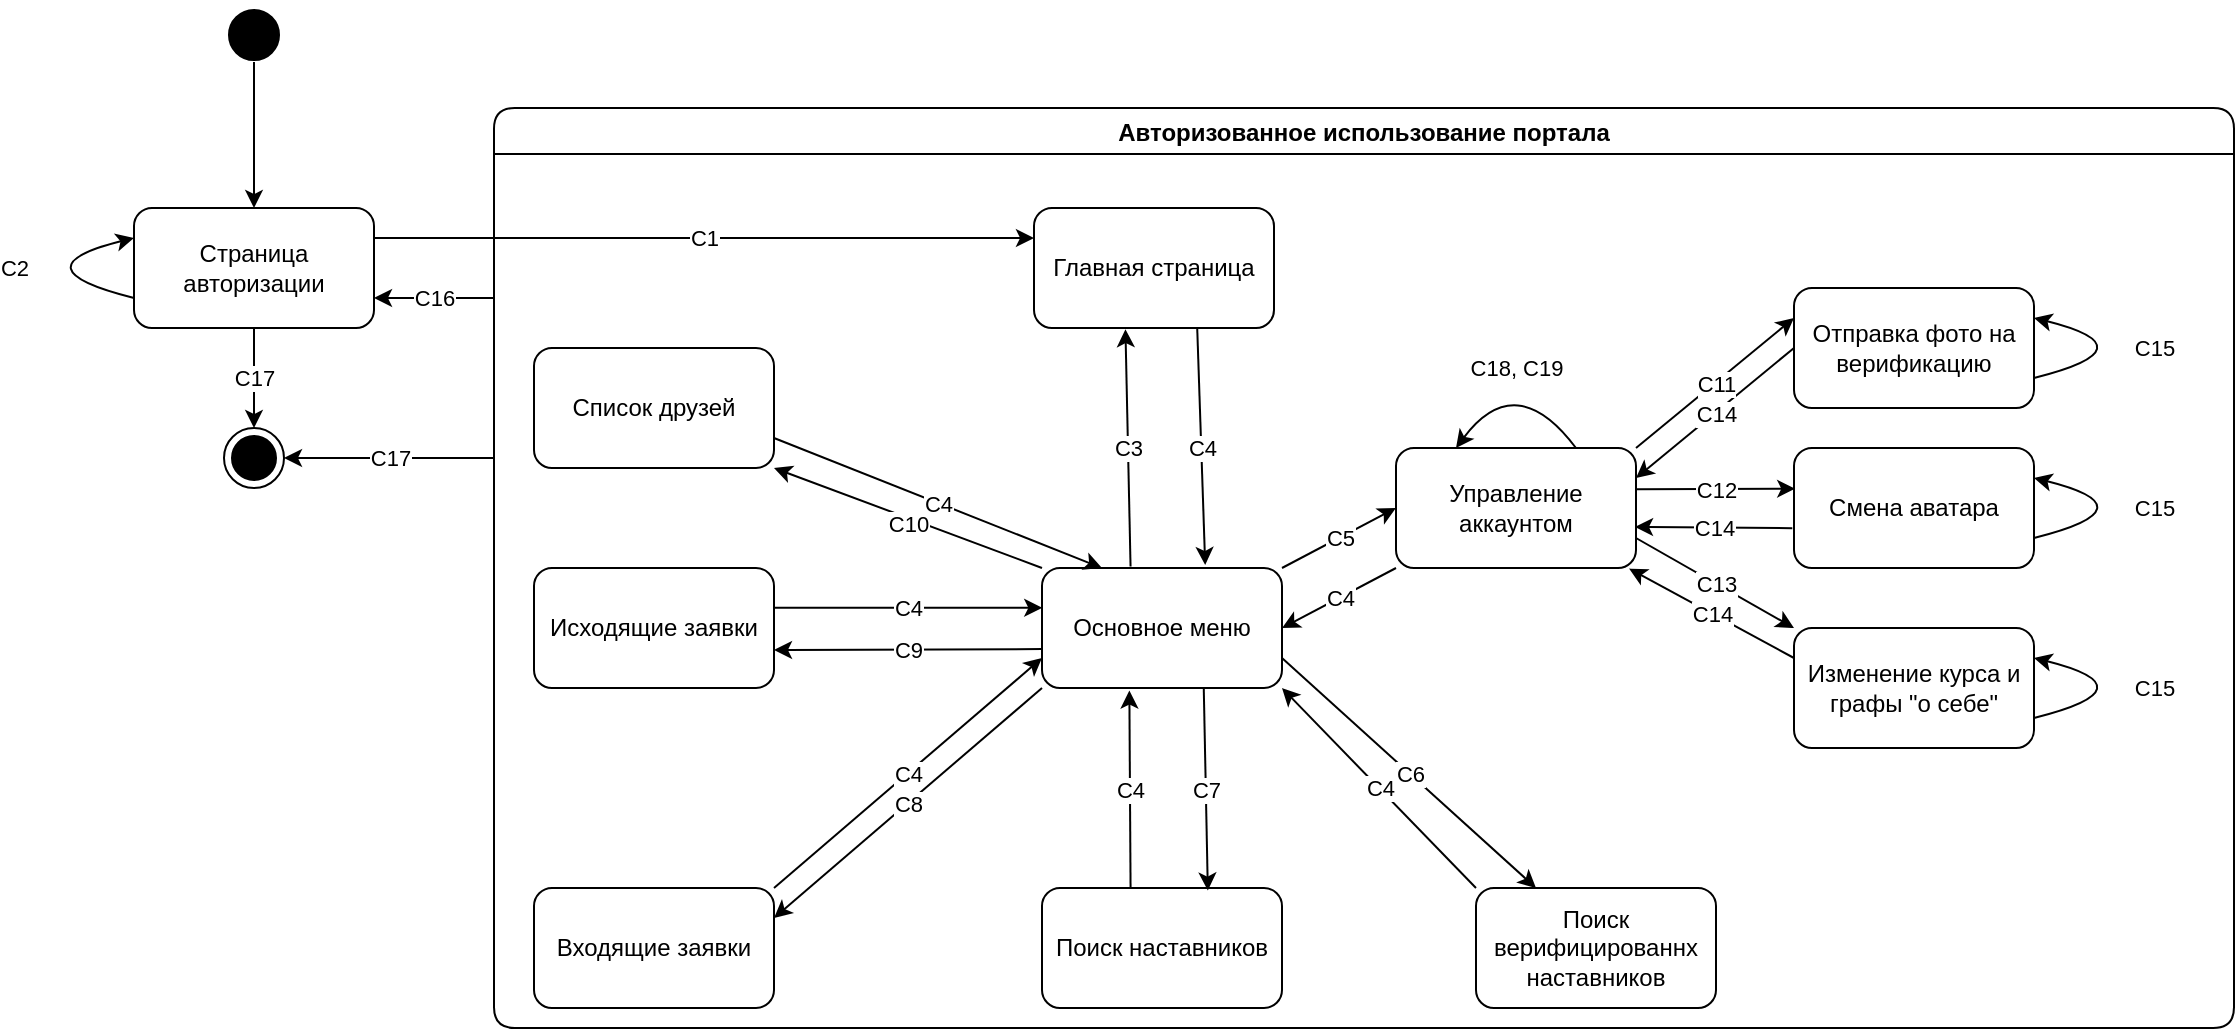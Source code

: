 <mxfile version="15.4.0" type="device"><diagram id="OMrV68yCEgI9ddzz0bps" name="Страница 1"><mxGraphModel dx="1576" dy="556" grid="1" gridSize="10" guides="1" tooltips="1" connect="1" arrows="1" fold="1" page="1" pageScale="1" pageWidth="827" pageHeight="1169" math="0" shadow="0"><root><mxCell id="0"/><mxCell id="1" parent="0"/><mxCell id="BHgcaSnmjPd2V-4d84yF-1" value="Страница авторизации" style="rounded=1;whiteSpace=wrap;html=1;" parent="1" vertex="1"><mxGeometry x="-160" y="240" width="120" height="60" as="geometry"/></mxCell><mxCell id="BHgcaSnmjPd2V-4d84yF-3" value="Основное меню" style="rounded=1;whiteSpace=wrap;html=1;" parent="1" vertex="1"><mxGeometry x="294" y="420" width="120" height="60" as="geometry"/></mxCell><mxCell id="BHgcaSnmjPd2V-4d84yF-4" value="Входящие заявки" style="rounded=1;whiteSpace=wrap;html=1;" parent="1" vertex="1"><mxGeometry x="40" y="580" width="120" height="60" as="geometry"/></mxCell><mxCell id="BHgcaSnmjPd2V-4d84yF-5" value="Исходящие заявки" style="rounded=1;whiteSpace=wrap;html=1;" parent="1" vertex="1"><mxGeometry x="40" y="420" width="120" height="60" as="geometry"/></mxCell><mxCell id="BHgcaSnmjPd2V-4d84yF-7" value="Поиск наставников" style="rounded=1;whiteSpace=wrap;html=1;" parent="1" vertex="1"><mxGeometry x="294" y="580" width="120" height="60" as="geometry"/></mxCell><mxCell id="BHgcaSnmjPd2V-4d84yF-8" value="Поиск верифицированнх наставников" style="rounded=1;whiteSpace=wrap;html=1;" parent="1" vertex="1"><mxGeometry x="511" y="580" width="120" height="60" as="geometry"/></mxCell><mxCell id="BHgcaSnmjPd2V-4d84yF-9" value="" style="ellipse;html=1;shape=startState;fillColor=#000000;strokeColor=#000000;strokeWidth=7;" parent="1" vertex="1"><mxGeometry x="-113.5" y="140" width="27" height="27" as="geometry"/></mxCell><mxCell id="BHgcaSnmjPd2V-4d84yF-19" value="" style="endArrow=classic;html=1;rounded=0;strokeColor=#000000;entryX=0.25;entryY=0;entryDx=0;entryDy=0;exitX=1;exitY=0.75;exitDx=0;exitDy=0;" parent="1" source="BHgcaSnmjPd2V-4d84yF-6" target="BHgcaSnmjPd2V-4d84yF-3" edge="1"><mxGeometry relative="1" as="geometry"><mxPoint x="240.5" y="369.71" as="sourcePoint"/><mxPoint x="340.5" y="369.71" as="targetPoint"/></mxGeometry></mxCell><mxCell id="BHgcaSnmjPd2V-4d84yF-20" value="C4" style="edgeLabel;resizable=0;html=1;align=center;verticalAlign=middle;strokeColor=#000000;strokeWidth=7;" parent="BHgcaSnmjPd2V-4d84yF-19" connectable="0" vertex="1"><mxGeometry relative="1" as="geometry"/></mxCell><mxCell id="BHgcaSnmjPd2V-4d84yF-21" value="" style="endArrow=classic;html=1;rounded=0;strokeColor=#000000;entryX=1;entryY=1;entryDx=0;entryDy=0;exitX=0;exitY=0;exitDx=0;exitDy=0;" parent="1" source="BHgcaSnmjPd2V-4d84yF-3" target="BHgcaSnmjPd2V-4d84yF-6" edge="1"><mxGeometry relative="1" as="geometry"><mxPoint x="240" y="360" as="sourcePoint"/><mxPoint x="340" y="360" as="targetPoint"/></mxGeometry></mxCell><mxCell id="BHgcaSnmjPd2V-4d84yF-22" value="С10" style="edgeLabel;resizable=0;html=1;align=center;verticalAlign=middle;strokeColor=#000000;strokeWidth=7;" parent="BHgcaSnmjPd2V-4d84yF-21" connectable="0" vertex="1"><mxGeometry relative="1" as="geometry"><mxPoint y="3" as="offset"/></mxGeometry></mxCell><mxCell id="BHgcaSnmjPd2V-4d84yF-23" value="" style="endArrow=classic;html=1;rounded=0;strokeColor=#000000;entryX=0.001;entryY=0.332;entryDx=0;entryDy=0;exitX=0.997;exitY=0.332;exitDx=0;exitDy=0;entryPerimeter=0;exitPerimeter=0;" parent="1" source="BHgcaSnmjPd2V-4d84yF-5" target="BHgcaSnmjPd2V-4d84yF-3" edge="1"><mxGeometry relative="1" as="geometry"><mxPoint x="290" y="430" as="sourcePoint"/><mxPoint x="390" y="430" as="targetPoint"/></mxGeometry></mxCell><mxCell id="BHgcaSnmjPd2V-4d84yF-24" value="C4" style="edgeLabel;resizable=0;html=1;align=center;verticalAlign=middle;strokeColor=#000000;strokeWidth=7;" parent="BHgcaSnmjPd2V-4d84yF-23" connectable="0" vertex="1"><mxGeometry relative="1" as="geometry"/></mxCell><mxCell id="BHgcaSnmjPd2V-4d84yF-25" value="" style="endArrow=classic;html=1;rounded=0;strokeColor=#000000;exitX=0.001;exitY=0.676;exitDx=0;exitDy=0;exitPerimeter=0;" parent="1" source="BHgcaSnmjPd2V-4d84yF-3" edge="1"><mxGeometry relative="1" as="geometry"><mxPoint x="290" y="430" as="sourcePoint"/><mxPoint x="160" y="461" as="targetPoint"/></mxGeometry></mxCell><mxCell id="BHgcaSnmjPd2V-4d84yF-26" value="С9" style="edgeLabel;resizable=0;html=1;align=center;verticalAlign=middle;strokeColor=#000000;strokeWidth=7;" parent="BHgcaSnmjPd2V-4d84yF-25" connectable="0" vertex="1"><mxGeometry relative="1" as="geometry"/></mxCell><mxCell id="BHgcaSnmjPd2V-4d84yF-27" value="" style="endArrow=classic;html=1;rounded=0;strokeColor=#000000;exitX=0.369;exitY=-0.002;exitDx=0;exitDy=0;entryX=0.364;entryY=1.021;entryDx=0;entryDy=0;entryPerimeter=0;exitPerimeter=0;" parent="1" source="BHgcaSnmjPd2V-4d84yF-7" target="BHgcaSnmjPd2V-4d84yF-3" edge="1"><mxGeometry relative="1" as="geometry"><mxPoint x="290" y="500" as="sourcePoint"/><mxPoint x="390" y="500" as="targetPoint"/></mxGeometry></mxCell><mxCell id="BHgcaSnmjPd2V-4d84yF-28" value="C4" style="edgeLabel;resizable=0;html=1;align=center;verticalAlign=middle;strokeColor=#000000;strokeWidth=7;" parent="BHgcaSnmjPd2V-4d84yF-27" connectable="0" vertex="1"><mxGeometry relative="1" as="geometry"/></mxCell><mxCell id="BHgcaSnmjPd2V-4d84yF-29" value="" style="endArrow=classic;html=1;rounded=0;strokeColor=#000000;entryX=1;entryY=0.25;entryDx=0;entryDy=0;exitX=0;exitY=1;exitDx=0;exitDy=0;" parent="1" source="BHgcaSnmjPd2V-4d84yF-3" target="BHgcaSnmjPd2V-4d84yF-4" edge="1"><mxGeometry relative="1" as="geometry"><mxPoint x="290" y="500" as="sourcePoint"/><mxPoint x="390" y="500" as="targetPoint"/></mxGeometry></mxCell><mxCell id="BHgcaSnmjPd2V-4d84yF-30" value="C8" style="edgeLabel;resizable=0;html=1;align=center;verticalAlign=middle;strokeColor=#000000;strokeWidth=7;" parent="BHgcaSnmjPd2V-4d84yF-29" connectable="0" vertex="1"><mxGeometry relative="1" as="geometry"/></mxCell><mxCell id="BHgcaSnmjPd2V-4d84yF-31" value="" style="endArrow=classic;html=1;rounded=0;strokeColor=#000000;exitX=1;exitY=0;exitDx=0;exitDy=0;entryX=0;entryY=0.75;entryDx=0;entryDy=0;" parent="1" source="BHgcaSnmjPd2V-4d84yF-4" target="BHgcaSnmjPd2V-4d84yF-3" edge="1"><mxGeometry relative="1" as="geometry"><mxPoint x="290" y="500" as="sourcePoint"/><mxPoint x="390" y="500" as="targetPoint"/></mxGeometry></mxCell><mxCell id="BHgcaSnmjPd2V-4d84yF-32" value="C4" style="edgeLabel;resizable=0;html=1;align=center;verticalAlign=middle;strokeColor=#000000;strokeWidth=7;" parent="BHgcaSnmjPd2V-4d84yF-31" connectable="0" vertex="1"><mxGeometry relative="1" as="geometry"/></mxCell><mxCell id="BHgcaSnmjPd2V-4d84yF-33" value="" style="endArrow=classic;html=1;rounded=0;strokeColor=#000000;entryX=0.691;entryY=0.021;entryDx=0;entryDy=0;exitX=0.674;exitY=0.998;exitDx=0;exitDy=0;exitPerimeter=0;entryPerimeter=0;" parent="1" source="BHgcaSnmjPd2V-4d84yF-3" target="BHgcaSnmjPd2V-4d84yF-7" edge="1"><mxGeometry relative="1" as="geometry"><mxPoint x="290" y="500" as="sourcePoint"/><mxPoint x="390" y="500" as="targetPoint"/></mxGeometry></mxCell><mxCell id="BHgcaSnmjPd2V-4d84yF-34" value="С7" style="edgeLabel;resizable=0;html=1;align=center;verticalAlign=middle;strokeColor=#000000;strokeWidth=7;" parent="BHgcaSnmjPd2V-4d84yF-33" connectable="0" vertex="1"><mxGeometry relative="1" as="geometry"/></mxCell><mxCell id="BHgcaSnmjPd2V-4d84yF-35" value="" style="endArrow=classic;html=1;rounded=0;strokeColor=#000000;exitX=0.68;exitY=0.998;exitDx=0;exitDy=0;exitPerimeter=0;entryX=0.68;entryY=-0.025;entryDx=0;entryDy=0;entryPerimeter=0;" parent="1" source="BHgcaSnmjPd2V-4d84yF-2" target="BHgcaSnmjPd2V-4d84yF-3" edge="1"><mxGeometry relative="1" as="geometry"><mxPoint x="290" y="500" as="sourcePoint"/><mxPoint x="390" y="500" as="targetPoint"/></mxGeometry></mxCell><mxCell id="BHgcaSnmjPd2V-4d84yF-36" value="C4" style="edgeLabel;resizable=0;html=1;align=center;verticalAlign=middle;strokeColor=#000000;strokeWidth=7;" parent="BHgcaSnmjPd2V-4d84yF-35" connectable="0" vertex="1"><mxGeometry relative="1" as="geometry"/></mxCell><mxCell id="BHgcaSnmjPd2V-4d84yF-37" value="" style="endArrow=classic;html=1;rounded=0;strokeColor=#000000;exitX=0.369;exitY=-0.013;exitDx=0;exitDy=0;entryX=0.381;entryY=1.01;entryDx=0;entryDy=0;entryPerimeter=0;exitPerimeter=0;" parent="1" source="BHgcaSnmjPd2V-4d84yF-3" target="BHgcaSnmjPd2V-4d84yF-2" edge="1"><mxGeometry relative="1" as="geometry"><mxPoint x="290" y="500" as="sourcePoint"/><mxPoint x="390" y="500" as="targetPoint"/></mxGeometry></mxCell><mxCell id="BHgcaSnmjPd2V-4d84yF-38" value="С3" style="edgeLabel;resizable=0;html=1;align=center;verticalAlign=middle;strokeColor=#000000;strokeWidth=7;" parent="BHgcaSnmjPd2V-4d84yF-37" connectable="0" vertex="1"><mxGeometry relative="1" as="geometry"/></mxCell><mxCell id="BHgcaSnmjPd2V-4d84yF-39" value="" style="endArrow=classic;html=1;rounded=0;strokeColor=#000000;exitX=0;exitY=0;exitDx=0;exitDy=0;entryX=1;entryY=1;entryDx=0;entryDy=0;" parent="1" source="BHgcaSnmjPd2V-4d84yF-8" target="BHgcaSnmjPd2V-4d84yF-3" edge="1"><mxGeometry relative="1" as="geometry"><mxPoint x="180" y="545" as="sourcePoint"/><mxPoint x="304" y="475.0" as="targetPoint"/></mxGeometry></mxCell><mxCell id="BHgcaSnmjPd2V-4d84yF-40" value="C4" style="edgeLabel;resizable=0;html=1;align=center;verticalAlign=middle;strokeColor=#000000;strokeWidth=7;" parent="BHgcaSnmjPd2V-4d84yF-39" connectable="0" vertex="1"><mxGeometry relative="1" as="geometry"/></mxCell><mxCell id="BHgcaSnmjPd2V-4d84yF-41" value="" style="endArrow=classic;html=1;rounded=0;strokeColor=#000000;exitX=1;exitY=0.75;exitDx=0;exitDy=0;entryX=0.25;entryY=0;entryDx=0;entryDy=0;" parent="1" source="BHgcaSnmjPd2V-4d84yF-3" target="BHgcaSnmjPd2V-4d84yF-8" edge="1"><mxGeometry relative="1" as="geometry"><mxPoint x="525.96" y="540" as="sourcePoint"/><mxPoint x="424" y="490.0" as="targetPoint"/></mxGeometry></mxCell><mxCell id="BHgcaSnmjPd2V-4d84yF-42" value="С6" style="edgeLabel;resizable=0;html=1;align=center;verticalAlign=middle;strokeColor=#000000;strokeWidth=7;" parent="BHgcaSnmjPd2V-4d84yF-41" connectable="0" vertex="1"><mxGeometry relative="1" as="geometry"/></mxCell><mxCell id="BHgcaSnmjPd2V-4d84yF-44" value="Смена аватара" style="rounded=1;whiteSpace=wrap;html=1;strokeColor=#000000;strokeWidth=1;" parent="1" vertex="1"><mxGeometry x="670" y="360" width="120" height="60" as="geometry"/></mxCell><mxCell id="BHgcaSnmjPd2V-4d84yF-45" value="Отправка фото на верификацию" style="rounded=1;whiteSpace=wrap;html=1;strokeColor=#000000;strokeWidth=1;" parent="1" vertex="1"><mxGeometry x="670" y="280" width="120" height="60" as="geometry"/></mxCell><mxCell id="BHgcaSnmjPd2V-4d84yF-54" value="" style="endArrow=classic;html=1;rounded=0;strokeColor=#000000;edgeStyle=orthogonalEdgeStyle;curved=1;entryX=1;entryY=0.25;entryDx=0;entryDy=0;exitX=1;exitY=0.75;exitDx=0;exitDy=0;" parent="1" source="BHgcaSnmjPd2V-4d84yF-45" target="BHgcaSnmjPd2V-4d84yF-45" edge="1"><mxGeometry relative="1" as="geometry"><mxPoint x="651" y="270" as="sourcePoint"/><mxPoint x="751" y="270" as="targetPoint"/><Array as="points"><mxPoint x="850" y="310"/></Array></mxGeometry></mxCell><mxCell id="BHgcaSnmjPd2V-4d84yF-55" value="С15" style="edgeLabel;resizable=0;html=1;align=center;verticalAlign=middle;rounded=0;strokeColor=#000000;strokeWidth=1;" parent="BHgcaSnmjPd2V-4d84yF-54" connectable="0" vertex="1"><mxGeometry relative="1" as="geometry"/></mxCell><mxCell id="BHgcaSnmjPd2V-4d84yF-56" value="" style="endArrow=classic;html=1;rounded=0;strokeColor=#000000;edgeStyle=orthogonalEdgeStyle;curved=1;entryX=1;entryY=0.25;entryDx=0;entryDy=0;exitX=1;exitY=0.75;exitDx=0;exitDy=0;" parent="1" source="BHgcaSnmjPd2V-4d84yF-44" target="BHgcaSnmjPd2V-4d84yF-44" edge="1"><mxGeometry relative="1" as="geometry"><mxPoint x="661" y="170" as="sourcePoint"/><mxPoint x="761" y="170" as="targetPoint"/><Array as="points"><mxPoint x="850" y="390"/></Array></mxGeometry></mxCell><mxCell id="BHgcaSnmjPd2V-4d84yF-57" value="С15" style="edgeLabel;resizable=0;html=1;align=center;verticalAlign=middle;rounded=0;strokeColor=#000000;strokeWidth=1;" parent="BHgcaSnmjPd2V-4d84yF-56" connectable="0" vertex="1"><mxGeometry relative="1" as="geometry"/></mxCell><mxCell id="BHgcaSnmjPd2V-4d84yF-64" value="" style="endArrow=classic;html=1;rounded=0;strokeColor=#000000;entryX=0;entryY=0.5;entryDx=0;entryDy=0;exitX=1;exitY=0;exitDx=0;exitDy=0;" parent="1" source="BHgcaSnmjPd2V-4d84yF-3" target="BHgcaSnmjPd2V-4d84yF-43" edge="1"><mxGeometry relative="1" as="geometry"><mxPoint x="481" y="420" as="sourcePoint"/><mxPoint x="761" y="410" as="targetPoint"/></mxGeometry></mxCell><mxCell id="BHgcaSnmjPd2V-4d84yF-65" value="С5" style="edgeLabel;resizable=0;html=1;align=center;verticalAlign=middle;rounded=0;strokeColor=#000000;strokeWidth=1;" parent="BHgcaSnmjPd2V-4d84yF-64" connectable="0" vertex="1"><mxGeometry relative="1" as="geometry"/></mxCell><mxCell id="BHgcaSnmjPd2V-4d84yF-66" value="" style="endArrow=classic;html=1;rounded=0;strokeColor=#000000;exitX=0;exitY=1;exitDx=0;exitDy=0;entryX=1;entryY=0.5;entryDx=0;entryDy=0;" parent="1" source="BHgcaSnmjPd2V-4d84yF-43" target="BHgcaSnmjPd2V-4d84yF-3" edge="1"><mxGeometry relative="1" as="geometry"><mxPoint x="661" y="410" as="sourcePoint"/><mxPoint x="761" y="410" as="targetPoint"/></mxGeometry></mxCell><mxCell id="BHgcaSnmjPd2V-4d84yF-67" value="C4" style="edgeLabel;resizable=0;html=1;align=center;verticalAlign=middle;rounded=0;strokeColor=#000000;strokeWidth=1;" parent="BHgcaSnmjPd2V-4d84yF-66" connectable="0" vertex="1"><mxGeometry relative="1" as="geometry"/></mxCell><mxCell id="BHgcaSnmjPd2V-4d84yF-68" value="" style="endArrow=classic;html=1;rounded=0;strokeColor=#000000;entryX=1;entryY=0.25;entryDx=0;entryDy=0;exitX=0;exitY=0.5;exitDx=0;exitDy=0;" parent="1" source="BHgcaSnmjPd2V-4d84yF-45" target="BHgcaSnmjPd2V-4d84yF-43" edge="1"><mxGeometry relative="1" as="geometry"><mxPoint x="570" y="390" as="sourcePoint"/><mxPoint x="670" y="390" as="targetPoint"/></mxGeometry></mxCell><mxCell id="BHgcaSnmjPd2V-4d84yF-69" value="С14" style="edgeLabel;resizable=0;html=1;align=center;verticalAlign=middle;rounded=0;strokeColor=#000000;strokeWidth=1;" parent="BHgcaSnmjPd2V-4d84yF-68" connectable="0" vertex="1"><mxGeometry relative="1" as="geometry"/></mxCell><mxCell id="BHgcaSnmjPd2V-4d84yF-70" value="" style="endArrow=classic;html=1;rounded=0;strokeColor=#000000;entryX=0;entryY=0.25;entryDx=0;entryDy=0;exitX=1;exitY=0;exitDx=0;exitDy=0;" parent="1" source="BHgcaSnmjPd2V-4d84yF-43" target="BHgcaSnmjPd2V-4d84yF-45" edge="1"><mxGeometry relative="1" as="geometry"><mxPoint x="570" y="390" as="sourcePoint"/><mxPoint x="670" y="390" as="targetPoint"/></mxGeometry></mxCell><mxCell id="BHgcaSnmjPd2V-4d84yF-71" value="С11" style="edgeLabel;resizable=0;html=1;align=center;verticalAlign=middle;rounded=0;strokeColor=#000000;strokeWidth=1;" parent="BHgcaSnmjPd2V-4d84yF-70" connectable="0" vertex="1"><mxGeometry relative="1" as="geometry"/></mxCell><mxCell id="BHgcaSnmjPd2V-4d84yF-72" value="" style="endArrow=classic;html=1;rounded=0;strokeColor=#000000;entryX=0.996;entryY=0.658;entryDx=0;entryDy=0;exitX=-0.007;exitY=0.668;exitDx=0;exitDy=0;entryPerimeter=0;exitPerimeter=0;" parent="1" source="BHgcaSnmjPd2V-4d84yF-44" target="BHgcaSnmjPd2V-4d84yF-43" edge="1"><mxGeometry relative="1" as="geometry"><mxPoint x="570" y="390" as="sourcePoint"/><mxPoint x="670" y="390" as="targetPoint"/></mxGeometry></mxCell><mxCell id="BHgcaSnmjPd2V-4d84yF-73" value="С14" style="edgeLabel;resizable=0;html=1;align=center;verticalAlign=middle;rounded=0;strokeColor=#000000;strokeWidth=1;" parent="BHgcaSnmjPd2V-4d84yF-72" connectable="0" vertex="1"><mxGeometry relative="1" as="geometry"/></mxCell><mxCell id="BHgcaSnmjPd2V-4d84yF-74" value="" style="endArrow=classic;html=1;rounded=0;strokeColor=#000000;entryX=0.005;entryY=0.339;entryDx=0;entryDy=0;exitX=1.003;exitY=0.344;exitDx=0;exitDy=0;entryPerimeter=0;exitPerimeter=0;" parent="1" source="BHgcaSnmjPd2V-4d84yF-43" target="BHgcaSnmjPd2V-4d84yF-44" edge="1"><mxGeometry relative="1" as="geometry"><mxPoint x="570" y="390" as="sourcePoint"/><mxPoint x="670" y="390" as="targetPoint"/></mxGeometry></mxCell><mxCell id="BHgcaSnmjPd2V-4d84yF-75" value="С12" style="edgeLabel;resizable=0;html=1;align=center;verticalAlign=middle;rounded=0;strokeColor=#000000;strokeWidth=1;" parent="BHgcaSnmjPd2V-4d84yF-74" connectable="0" vertex="1"><mxGeometry relative="1" as="geometry"/></mxCell><mxCell id="BHgcaSnmjPd2V-4d84yF-76" value="Изменение курса и графы &quot;о себе&quot;" style="rounded=1;whiteSpace=wrap;html=1;strokeColor=#000000;strokeWidth=1;" parent="1" vertex="1"><mxGeometry x="670" y="450" width="120" height="60" as="geometry"/></mxCell><mxCell id="BHgcaSnmjPd2V-4d84yF-77" value="" style="endArrow=classic;html=1;rounded=0;strokeColor=#000000;entryX=0;entryY=0;entryDx=0;entryDy=0;exitX=1;exitY=0.75;exitDx=0;exitDy=0;" parent="1" source="BHgcaSnmjPd2V-4d84yF-43" target="BHgcaSnmjPd2V-4d84yF-76" edge="1"><mxGeometry relative="1" as="geometry"><mxPoint x="601.36" y="390.64" as="sourcePoint"/><mxPoint x="680.6" y="390.34" as="targetPoint"/></mxGeometry></mxCell><mxCell id="BHgcaSnmjPd2V-4d84yF-78" value="С13" style="edgeLabel;resizable=0;html=1;align=center;verticalAlign=middle;rounded=0;strokeColor=#000000;strokeWidth=1;" parent="BHgcaSnmjPd2V-4d84yF-77" connectable="0" vertex="1"><mxGeometry relative="1" as="geometry"/></mxCell><mxCell id="BHgcaSnmjPd2V-4d84yF-79" value="" style="endArrow=classic;html=1;rounded=0;strokeColor=#000000;entryX=0.971;entryY=1.005;entryDx=0;entryDy=0;exitX=0;exitY=0.25;exitDx=0;exitDy=0;entryPerimeter=0;" parent="1" source="BHgcaSnmjPd2V-4d84yF-76" target="BHgcaSnmjPd2V-4d84yF-43" edge="1"><mxGeometry relative="1" as="geometry"><mxPoint x="601" y="415" as="sourcePoint"/><mxPoint x="680" y="460" as="targetPoint"/></mxGeometry></mxCell><mxCell id="BHgcaSnmjPd2V-4d84yF-80" value="С14" style="edgeLabel;resizable=0;html=1;align=center;verticalAlign=middle;rounded=0;strokeColor=#000000;strokeWidth=1;" parent="BHgcaSnmjPd2V-4d84yF-79" connectable="0" vertex="1"><mxGeometry relative="1" as="geometry"/></mxCell><mxCell id="BHgcaSnmjPd2V-4d84yF-83" value="" style="endArrow=classic;html=1;rounded=0;strokeColor=#000000;edgeStyle=orthogonalEdgeStyle;curved=1;entryX=1;entryY=0.25;entryDx=0;entryDy=0;exitX=1;exitY=0.75;exitDx=0;exitDy=0;" parent="1" source="BHgcaSnmjPd2V-4d84yF-76" target="BHgcaSnmjPd2V-4d84yF-76" edge="1"><mxGeometry relative="1" as="geometry"><mxPoint x="500" y="430" as="sourcePoint"/><mxPoint x="600" y="430" as="targetPoint"/><Array as="points"><mxPoint x="850" y="480"/></Array></mxGeometry></mxCell><mxCell id="BHgcaSnmjPd2V-4d84yF-84" value="С15" style="edgeLabel;resizable=0;html=1;align=center;verticalAlign=middle;rounded=0;strokeColor=#000000;strokeWidth=1;" parent="BHgcaSnmjPd2V-4d84yF-83" connectable="0" vertex="1"><mxGeometry relative="1" as="geometry"/></mxCell><mxCell id="BHgcaSnmjPd2V-4d84yF-85" value="Авторизованное использование портала" style="swimlane;rounded=1;strokeColor=#000000;strokeWidth=1;" parent="1" vertex="1"><mxGeometry x="20" y="190" width="870" height="460" as="geometry"/></mxCell><mxCell id="BHgcaSnmjPd2V-4d84yF-6" value="Список друзей" style="rounded=1;whiteSpace=wrap;html=1;" parent="BHgcaSnmjPd2V-4d84yF-85" vertex="1"><mxGeometry x="20" y="120" width="120" height="60" as="geometry"/></mxCell><mxCell id="BHgcaSnmjPd2V-4d84yF-2" value="Главная страница" style="rounded=1;whiteSpace=wrap;html=1;" parent="BHgcaSnmjPd2V-4d84yF-85" vertex="1"><mxGeometry x="270" y="50" width="120" height="60" as="geometry"/></mxCell><mxCell id="BHgcaSnmjPd2V-4d84yF-43" value="Управление аккаунтом" style="rounded=1;whiteSpace=wrap;html=1;strokeColor=#000000;strokeWidth=1;" parent="BHgcaSnmjPd2V-4d84yF-85" vertex="1"><mxGeometry x="451" y="170" width="120" height="60" as="geometry"/></mxCell><mxCell id="dqoLnj2msMdWGRbnhods-1" value="" style="endArrow=classic;html=1;rounded=0;edgeStyle=orthogonalEdgeStyle;entryX=0.25;entryY=0;entryDx=0;entryDy=0;exitX=0.75;exitY=0;exitDx=0;exitDy=0;curved=1;" parent="BHgcaSnmjPd2V-4d84yF-85" source="BHgcaSnmjPd2V-4d84yF-43" target="BHgcaSnmjPd2V-4d84yF-43" edge="1"><mxGeometry relative="1" as="geometry"><mxPoint x="320" y="160" as="sourcePoint"/><mxPoint x="420" y="160" as="targetPoint"/><Array as="points"><mxPoint x="511" y="130"/></Array></mxGeometry></mxCell><mxCell id="dqoLnj2msMdWGRbnhods-2" value="C18, C19" style="edgeLabel;resizable=0;html=1;align=center;verticalAlign=middle;" parent="dqoLnj2msMdWGRbnhods-1" connectable="0" vertex="1"><mxGeometry relative="1" as="geometry"/></mxCell><mxCell id="BHgcaSnmjPd2V-4d84yF-90" value="" style="endArrow=classic;html=1;rounded=0;strokeColor=#000000;entryX=0;entryY=0.25;entryDx=0;entryDy=0;exitX=0;exitY=0.75;exitDx=0;exitDy=0;edgeStyle=orthogonalEdgeStyle;curved=1;" parent="1" source="BHgcaSnmjPd2V-4d84yF-1" target="BHgcaSnmjPd2V-4d84yF-1" edge="1"><mxGeometry relative="1" as="geometry"><mxPoint x="130" y="360" as="sourcePoint"/><mxPoint x="230" y="360" as="targetPoint"/><Array as="points"><mxPoint x="-220" y="270"/></Array></mxGeometry></mxCell><mxCell id="BHgcaSnmjPd2V-4d84yF-91" value="С2" style="edgeLabel;resizable=0;html=1;align=center;verticalAlign=middle;rounded=1;strokeColor=#000000;strokeWidth=1;" parent="BHgcaSnmjPd2V-4d84yF-90" connectable="0" vertex="1"><mxGeometry relative="1" as="geometry"/></mxCell><mxCell id="BHgcaSnmjPd2V-4d84yF-92" value="" style="endArrow=classic;html=1;rounded=0;strokeColor=#000000;exitX=1;exitY=0.25;exitDx=0;exitDy=0;entryX=0;entryY=0.25;entryDx=0;entryDy=0;" parent="1" source="BHgcaSnmjPd2V-4d84yF-1" target="BHgcaSnmjPd2V-4d84yF-2" edge="1"><mxGeometry relative="1" as="geometry"><mxPoint x="180" y="270" as="sourcePoint"/><mxPoint x="280" y="270" as="targetPoint"/></mxGeometry></mxCell><mxCell id="BHgcaSnmjPd2V-4d84yF-93" value="С1" style="edgeLabel;resizable=0;html=1;align=center;verticalAlign=middle;rounded=1;strokeColor=#000000;strokeWidth=1;" parent="BHgcaSnmjPd2V-4d84yF-92" connectable="0" vertex="1"><mxGeometry relative="1" as="geometry"/></mxCell><mxCell id="BHgcaSnmjPd2V-4d84yF-94" value="" style="endArrow=classic;html=1;rounded=0;strokeColor=#000000;entryX=1;entryY=0.75;entryDx=0;entryDy=0;" parent="1" target="BHgcaSnmjPd2V-4d84yF-1" edge="1"><mxGeometry relative="1" as="geometry"><mxPoint x="20" y="285" as="sourcePoint"/><mxPoint x="280" y="270" as="targetPoint"/></mxGeometry></mxCell><mxCell id="BHgcaSnmjPd2V-4d84yF-95" value="С16" style="edgeLabel;resizable=0;html=1;align=center;verticalAlign=middle;rounded=1;strokeColor=#000000;strokeWidth=1;" parent="BHgcaSnmjPd2V-4d84yF-94" connectable="0" vertex="1"><mxGeometry relative="1" as="geometry"/></mxCell><mxCell id="BHgcaSnmjPd2V-4d84yF-96" value="" style="ellipse;html=1;shape=endState;fillColor=#000000;strokeColor=#000000;rounded=1;" parent="1" vertex="1"><mxGeometry x="-115" y="350" width="30" height="30" as="geometry"/></mxCell><mxCell id="BHgcaSnmjPd2V-4d84yF-97" value="" style="endArrow=classic;html=1;rounded=0;strokeColor=#000000;exitX=0.5;exitY=1;exitDx=0;exitDy=0;" parent="1" source="BHgcaSnmjPd2V-4d84yF-1" target="BHgcaSnmjPd2V-4d84yF-96" edge="1"><mxGeometry relative="1" as="geometry"><mxPoint x="90" y="290" as="sourcePoint"/><mxPoint x="190" y="290" as="targetPoint"/></mxGeometry></mxCell><mxCell id="BHgcaSnmjPd2V-4d84yF-98" value="С17" style="edgeLabel;resizable=0;html=1;align=center;verticalAlign=middle;rounded=1;strokeColor=#000000;strokeWidth=1;" parent="BHgcaSnmjPd2V-4d84yF-97" connectable="0" vertex="1"><mxGeometry relative="1" as="geometry"/></mxCell><mxCell id="BHgcaSnmjPd2V-4d84yF-101" value="" style="endArrow=classic;html=1;rounded=0;strokeColor=#000000;" parent="1" target="BHgcaSnmjPd2V-4d84yF-96" edge="1"><mxGeometry relative="1" as="geometry"><mxPoint x="20" y="365" as="sourcePoint"/><mxPoint x="190" y="290" as="targetPoint"/></mxGeometry></mxCell><mxCell id="BHgcaSnmjPd2V-4d84yF-102" value="С17" style="edgeLabel;resizable=0;html=1;align=center;verticalAlign=middle;rounded=1;strokeColor=#000000;strokeWidth=1;" parent="BHgcaSnmjPd2V-4d84yF-101" connectable="0" vertex="1"><mxGeometry relative="1" as="geometry"/></mxCell><mxCell id="BHgcaSnmjPd2V-4d84yF-103" value="" style="endArrow=classic;html=1;rounded=0;strokeColor=#000000;" parent="1" source="BHgcaSnmjPd2V-4d84yF-9" target="BHgcaSnmjPd2V-4d84yF-1" edge="1"><mxGeometry width="50" height="50" relative="1" as="geometry"><mxPoint x="240" y="510" as="sourcePoint"/><mxPoint x="290" y="460" as="targetPoint"/></mxGeometry></mxCell></root></mxGraphModel></diagram></mxfile>